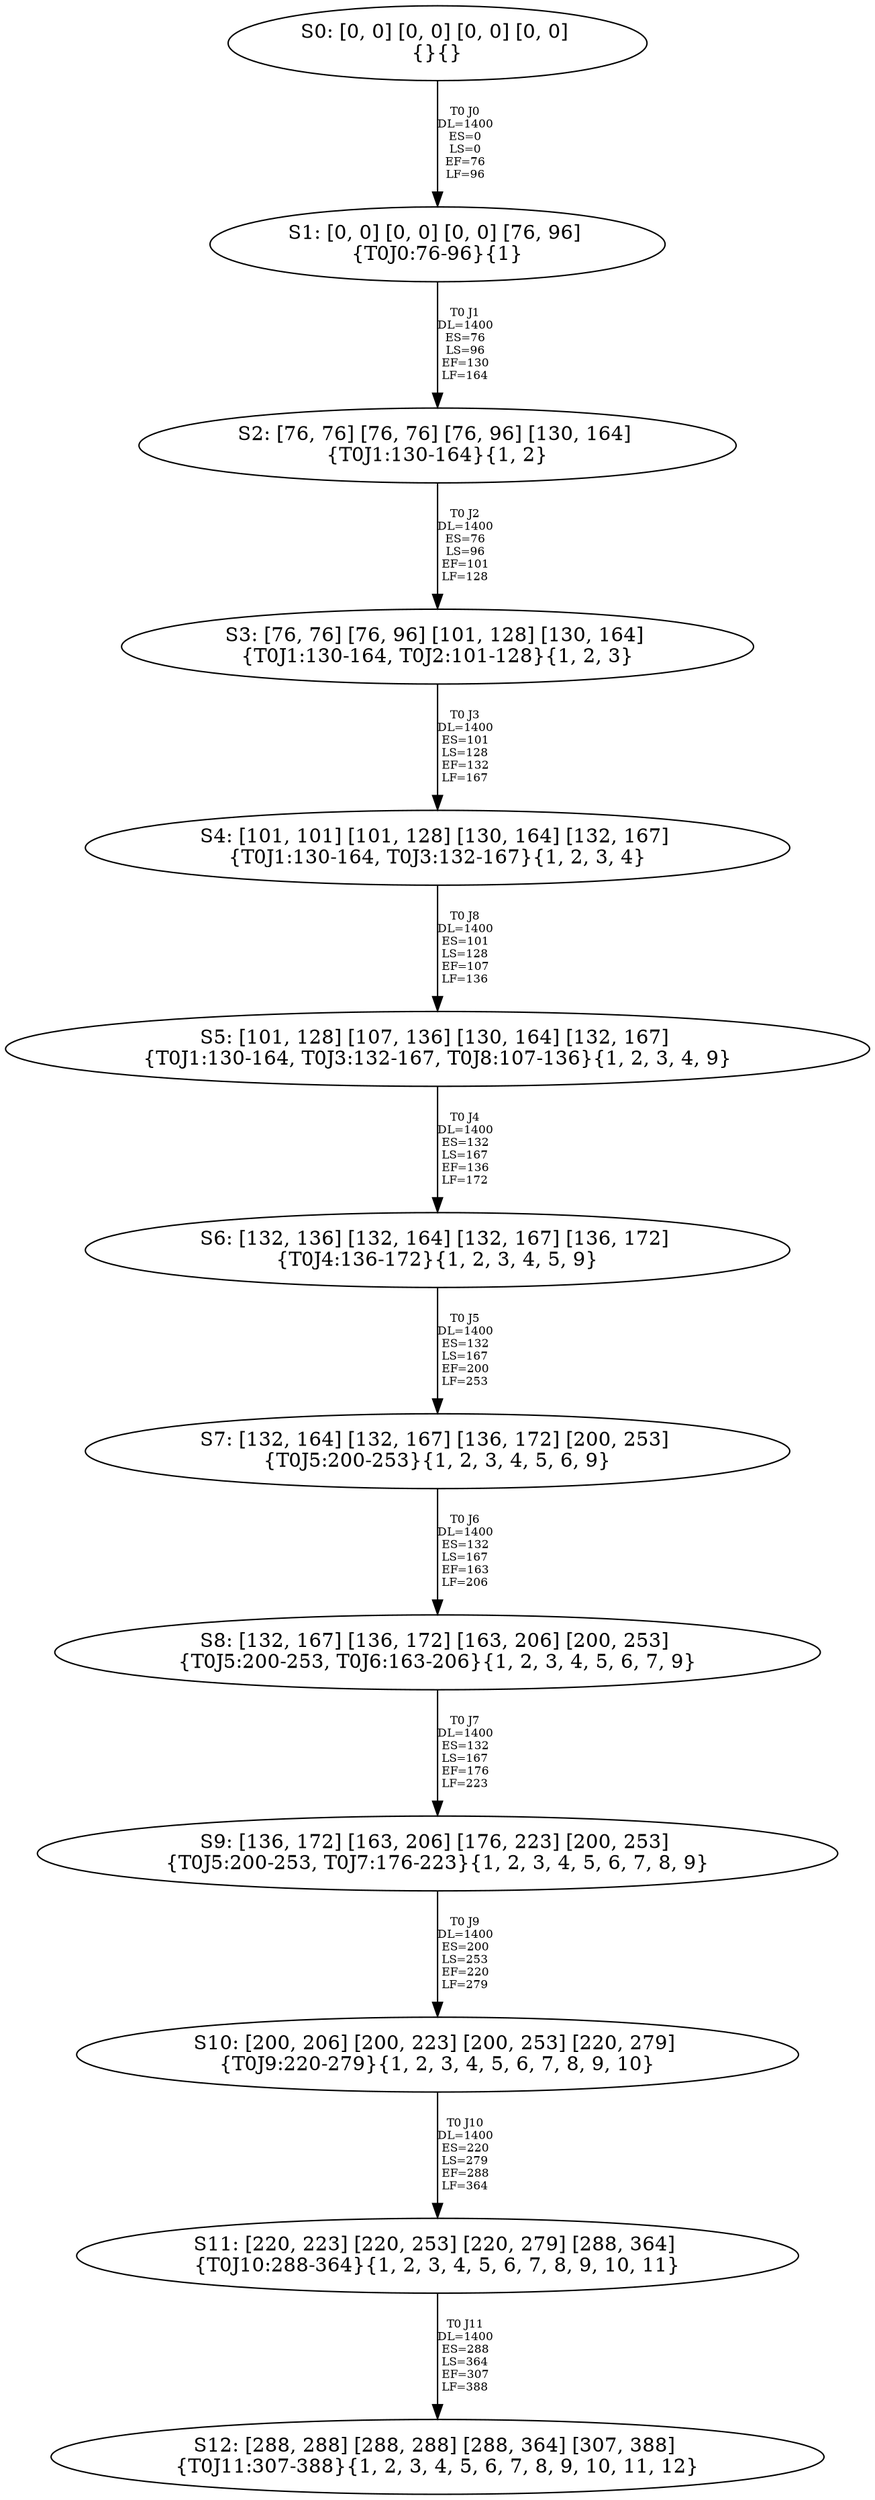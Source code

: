 digraph {
	S0[label="S0: [0, 0] [0, 0] [0, 0] [0, 0] \n{}{}"];
	S1[label="S1: [0, 0] [0, 0] [0, 0] [76, 96] \n{T0J0:76-96}{1}"];
	S2[label="S2: [76, 76] [76, 76] [76, 96] [130, 164] \n{T0J1:130-164}{1, 2}"];
	S3[label="S3: [76, 76] [76, 96] [101, 128] [130, 164] \n{T0J1:130-164, T0J2:101-128}{1, 2, 3}"];
	S4[label="S4: [101, 101] [101, 128] [130, 164] [132, 167] \n{T0J1:130-164, T0J3:132-167}{1, 2, 3, 4}"];
	S5[label="S5: [101, 128] [107, 136] [130, 164] [132, 167] \n{T0J1:130-164, T0J3:132-167, T0J8:107-136}{1, 2, 3, 4, 9}"];
	S6[label="S6: [132, 136] [132, 164] [132, 167] [136, 172] \n{T0J4:136-172}{1, 2, 3, 4, 5, 9}"];
	S7[label="S7: [132, 164] [132, 167] [136, 172] [200, 253] \n{T0J5:200-253}{1, 2, 3, 4, 5, 6, 9}"];
	S8[label="S8: [132, 167] [136, 172] [163, 206] [200, 253] \n{T0J5:200-253, T0J6:163-206}{1, 2, 3, 4, 5, 6, 7, 9}"];
	S9[label="S9: [136, 172] [163, 206] [176, 223] [200, 253] \n{T0J5:200-253, T0J7:176-223}{1, 2, 3, 4, 5, 6, 7, 8, 9}"];
	S10[label="S10: [200, 206] [200, 223] [200, 253] [220, 279] \n{T0J9:220-279}{1, 2, 3, 4, 5, 6, 7, 8, 9, 10}"];
	S11[label="S11: [220, 223] [220, 253] [220, 279] [288, 364] \n{T0J10:288-364}{1, 2, 3, 4, 5, 6, 7, 8, 9, 10, 11}"];
	S12[label="S12: [288, 288] [288, 288] [288, 364] [307, 388] \n{T0J11:307-388}{1, 2, 3, 4, 5, 6, 7, 8, 9, 10, 11, 12}"];
	S0 -> S1[label="T0 J0\nDL=1400\nES=0\nLS=0\nEF=76\nLF=96",fontsize=8];
	S1 -> S2[label="T0 J1\nDL=1400\nES=76\nLS=96\nEF=130\nLF=164",fontsize=8];
	S2 -> S3[label="T0 J2\nDL=1400\nES=76\nLS=96\nEF=101\nLF=128",fontsize=8];
	S3 -> S4[label="T0 J3\nDL=1400\nES=101\nLS=128\nEF=132\nLF=167",fontsize=8];
	S4 -> S5[label="T0 J8\nDL=1400\nES=101\nLS=128\nEF=107\nLF=136",fontsize=8];
	S5 -> S6[label="T0 J4\nDL=1400\nES=132\nLS=167\nEF=136\nLF=172",fontsize=8];
	S6 -> S7[label="T0 J5\nDL=1400\nES=132\nLS=167\nEF=200\nLF=253",fontsize=8];
	S7 -> S8[label="T0 J6\nDL=1400\nES=132\nLS=167\nEF=163\nLF=206",fontsize=8];
	S8 -> S9[label="T0 J7\nDL=1400\nES=132\nLS=167\nEF=176\nLF=223",fontsize=8];
	S9 -> S10[label="T0 J9\nDL=1400\nES=200\nLS=253\nEF=220\nLF=279",fontsize=8];
	S10 -> S11[label="T0 J10\nDL=1400\nES=220\nLS=279\nEF=288\nLF=364",fontsize=8];
	S11 -> S12[label="T0 J11\nDL=1400\nES=288\nLS=364\nEF=307\nLF=388",fontsize=8];
}
